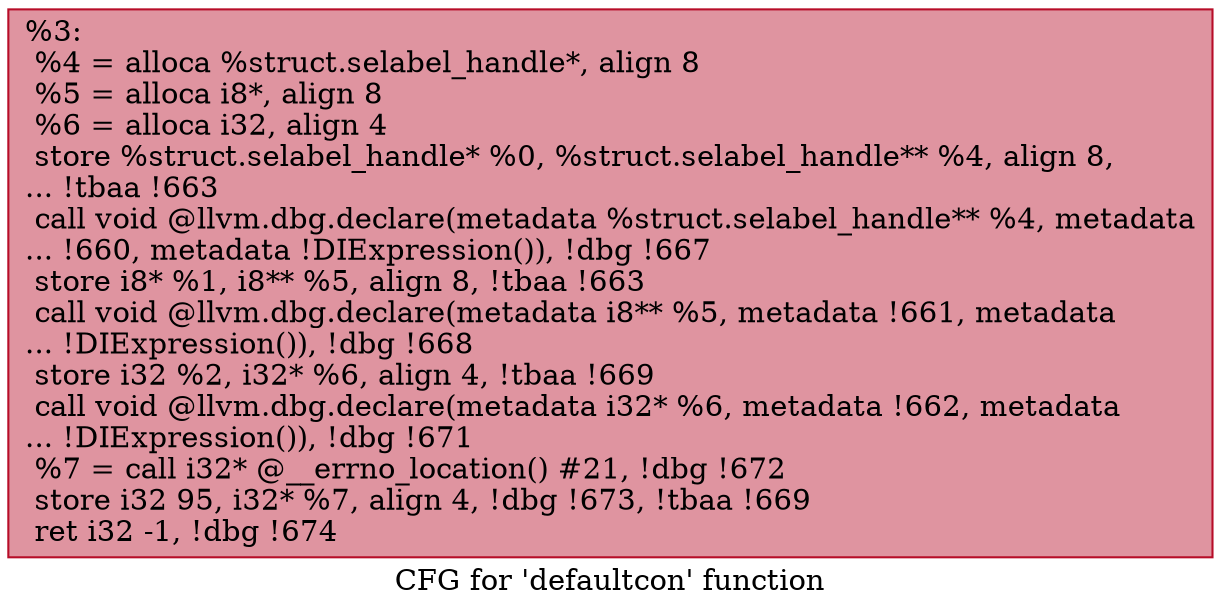 digraph "CFG for 'defaultcon' function" {
	label="CFG for 'defaultcon' function";

	Node0x2533620 [shape=record,color="#b70d28ff", style=filled, fillcolor="#b70d2870",label="{%3:\l  %4 = alloca %struct.selabel_handle*, align 8\l  %5 = alloca i8*, align 8\l  %6 = alloca i32, align 4\l  store %struct.selabel_handle* %0, %struct.selabel_handle** %4, align 8,\l... !tbaa !663\l  call void @llvm.dbg.declare(metadata %struct.selabel_handle** %4, metadata\l... !660, metadata !DIExpression()), !dbg !667\l  store i8* %1, i8** %5, align 8, !tbaa !663\l  call void @llvm.dbg.declare(metadata i8** %5, metadata !661, metadata\l... !DIExpression()), !dbg !668\l  store i32 %2, i32* %6, align 4, !tbaa !669\l  call void @llvm.dbg.declare(metadata i32* %6, metadata !662, metadata\l... !DIExpression()), !dbg !671\l  %7 = call i32* @__errno_location() #21, !dbg !672\l  store i32 95, i32* %7, align 4, !dbg !673, !tbaa !669\l  ret i32 -1, !dbg !674\l}"];
}
